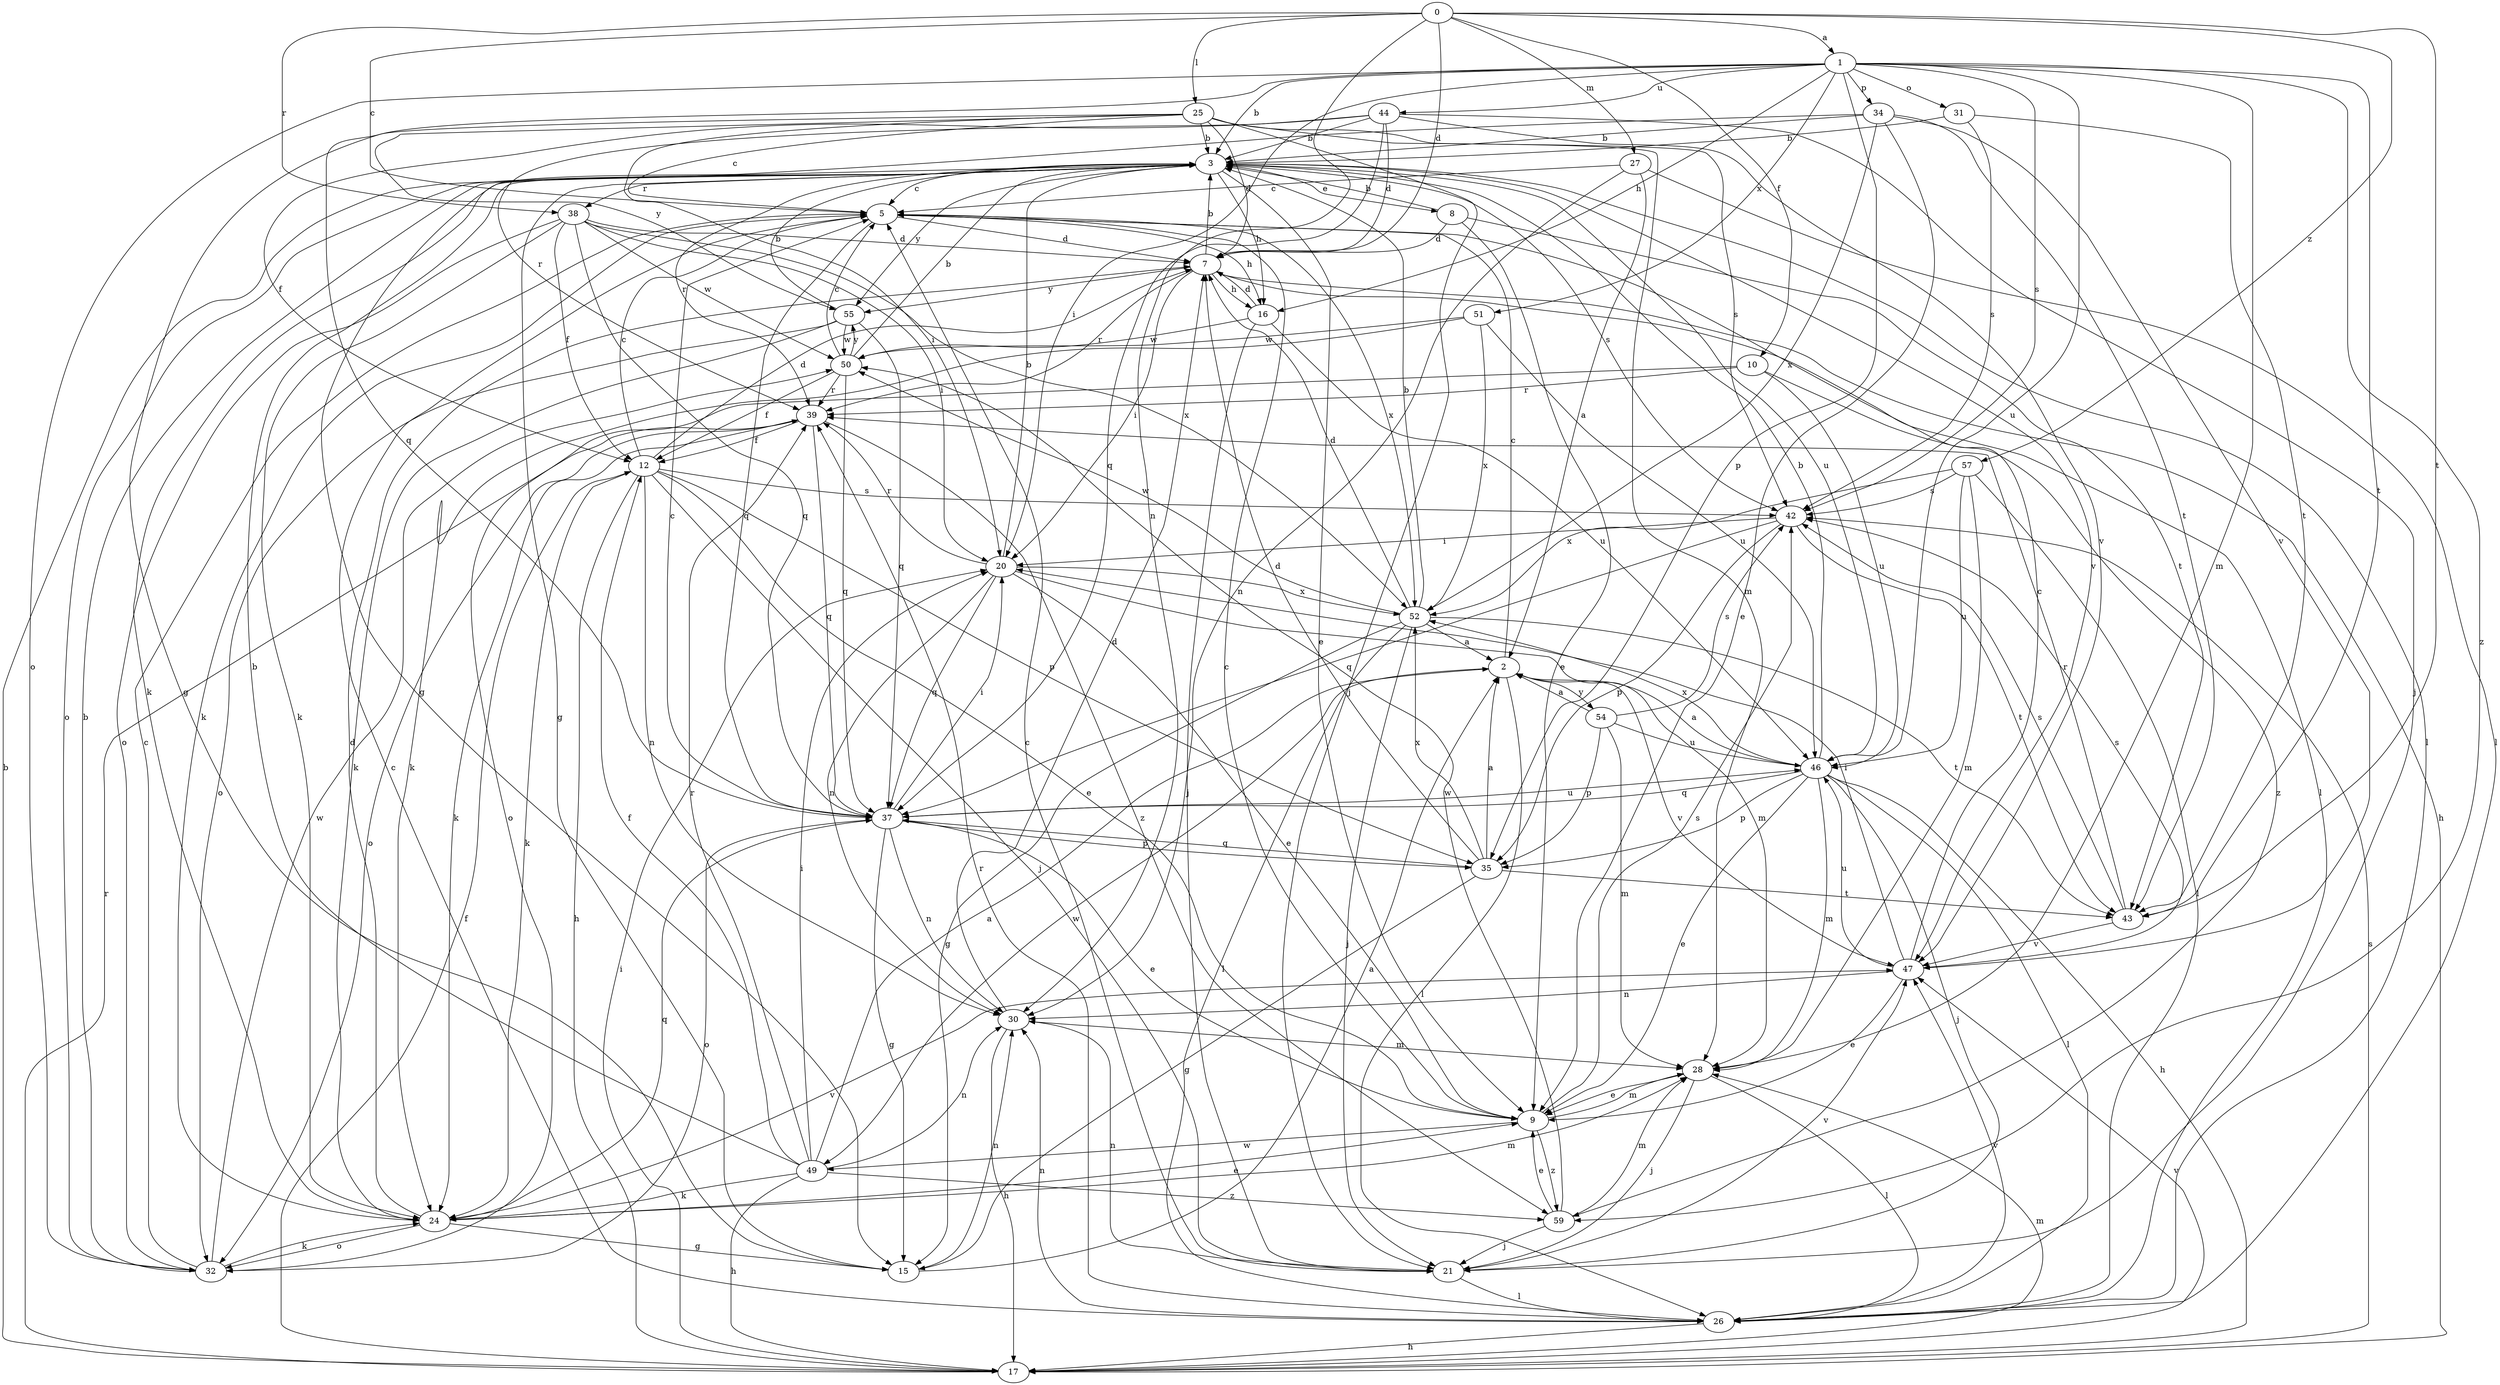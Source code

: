strict digraph  {
0;
1;
2;
3;
5;
7;
8;
9;
10;
12;
15;
16;
17;
20;
21;
24;
25;
26;
27;
28;
30;
31;
32;
34;
35;
37;
38;
39;
42;
43;
44;
46;
47;
49;
50;
51;
52;
54;
55;
57;
59;
0 -> 1  [label=a];
0 -> 5  [label=c];
0 -> 7  [label=d];
0 -> 10  [label=f];
0 -> 25  [label=l];
0 -> 27  [label=m];
0 -> 30  [label=n];
0 -> 38  [label=r];
0 -> 43  [label=t];
0 -> 57  [label=z];
1 -> 3  [label=b];
1 -> 16  [label=h];
1 -> 20  [label=i];
1 -> 28  [label=m];
1 -> 31  [label=o];
1 -> 32  [label=o];
1 -> 34  [label=p];
1 -> 35  [label=p];
1 -> 37  [label=q];
1 -> 42  [label=s];
1 -> 43  [label=t];
1 -> 44  [label=u];
1 -> 46  [label=u];
1 -> 51  [label=x];
1 -> 59  [label=z];
2 -> 5  [label=c];
2 -> 26  [label=l];
2 -> 47  [label=v];
2 -> 49  [label=w];
2 -> 54  [label=y];
3 -> 5  [label=c];
3 -> 8  [label=e];
3 -> 9  [label=e];
3 -> 15  [label=g];
3 -> 16  [label=h];
3 -> 24  [label=k];
3 -> 26  [label=l];
3 -> 32  [label=o];
3 -> 38  [label=r];
3 -> 39  [label=r];
3 -> 42  [label=s];
3 -> 46  [label=u];
3 -> 47  [label=v];
3 -> 55  [label=y];
5 -> 7  [label=d];
5 -> 16  [label=h];
5 -> 24  [label=k];
5 -> 37  [label=q];
5 -> 52  [label=x];
7 -> 3  [label=b];
7 -> 16  [label=h];
7 -> 17  [label=h];
7 -> 20  [label=i];
7 -> 26  [label=l];
7 -> 39  [label=r];
7 -> 55  [label=y];
8 -> 3  [label=b];
8 -> 7  [label=d];
8 -> 9  [label=e];
8 -> 43  [label=t];
9 -> 5  [label=c];
9 -> 28  [label=m];
9 -> 42  [label=s];
9 -> 49  [label=w];
9 -> 59  [label=z];
10 -> 32  [label=o];
10 -> 39  [label=r];
10 -> 46  [label=u];
10 -> 59  [label=z];
12 -> 5  [label=c];
12 -> 7  [label=d];
12 -> 9  [label=e];
12 -> 17  [label=h];
12 -> 21  [label=j];
12 -> 24  [label=k];
12 -> 30  [label=n];
12 -> 35  [label=p];
12 -> 42  [label=s];
15 -> 2  [label=a];
15 -> 30  [label=n];
16 -> 7  [label=d];
16 -> 21  [label=j];
16 -> 46  [label=u];
16 -> 50  [label=w];
17 -> 3  [label=b];
17 -> 12  [label=f];
17 -> 20  [label=i];
17 -> 28  [label=m];
17 -> 39  [label=r];
17 -> 42  [label=s];
17 -> 47  [label=v];
20 -> 3  [label=b];
20 -> 9  [label=e];
20 -> 28  [label=m];
20 -> 30  [label=n];
20 -> 37  [label=q];
20 -> 39  [label=r];
20 -> 52  [label=x];
21 -> 5  [label=c];
21 -> 26  [label=l];
21 -> 30  [label=n];
21 -> 47  [label=v];
24 -> 7  [label=d];
24 -> 9  [label=e];
24 -> 15  [label=g];
24 -> 28  [label=m];
24 -> 32  [label=o];
24 -> 37  [label=q];
24 -> 47  [label=v];
25 -> 3  [label=b];
25 -> 5  [label=c];
25 -> 7  [label=d];
25 -> 15  [label=g];
25 -> 20  [label=i];
25 -> 21  [label=j];
25 -> 28  [label=m];
25 -> 42  [label=s];
25 -> 55  [label=y];
26 -> 5  [label=c];
26 -> 17  [label=h];
26 -> 30  [label=n];
26 -> 39  [label=r];
26 -> 47  [label=v];
27 -> 2  [label=a];
27 -> 5  [label=c];
27 -> 26  [label=l];
27 -> 30  [label=n];
28 -> 9  [label=e];
28 -> 21  [label=j];
28 -> 26  [label=l];
30 -> 7  [label=d];
30 -> 17  [label=h];
30 -> 28  [label=m];
31 -> 3  [label=b];
31 -> 42  [label=s];
31 -> 43  [label=t];
32 -> 3  [label=b];
32 -> 5  [label=c];
32 -> 24  [label=k];
32 -> 50  [label=w];
34 -> 3  [label=b];
34 -> 9  [label=e];
34 -> 15  [label=g];
34 -> 43  [label=t];
34 -> 47  [label=v];
34 -> 52  [label=x];
35 -> 2  [label=a];
35 -> 7  [label=d];
35 -> 15  [label=g];
35 -> 37  [label=q];
35 -> 43  [label=t];
35 -> 52  [label=x];
37 -> 5  [label=c];
37 -> 9  [label=e];
37 -> 15  [label=g];
37 -> 20  [label=i];
37 -> 30  [label=n];
37 -> 32  [label=o];
37 -> 35  [label=p];
37 -> 46  [label=u];
38 -> 7  [label=d];
38 -> 12  [label=f];
38 -> 20  [label=i];
38 -> 24  [label=k];
38 -> 32  [label=o];
38 -> 37  [label=q];
38 -> 50  [label=w];
38 -> 52  [label=x];
39 -> 12  [label=f];
39 -> 24  [label=k];
39 -> 32  [label=o];
39 -> 37  [label=q];
39 -> 59  [label=z];
42 -> 20  [label=i];
42 -> 35  [label=p];
42 -> 37  [label=q];
42 -> 43  [label=t];
43 -> 39  [label=r];
43 -> 42  [label=s];
43 -> 47  [label=v];
44 -> 3  [label=b];
44 -> 7  [label=d];
44 -> 12  [label=f];
44 -> 21  [label=j];
44 -> 37  [label=q];
44 -> 39  [label=r];
44 -> 47  [label=v];
46 -> 2  [label=a];
46 -> 3  [label=b];
46 -> 9  [label=e];
46 -> 17  [label=h];
46 -> 21  [label=j];
46 -> 26  [label=l];
46 -> 28  [label=m];
46 -> 35  [label=p];
46 -> 37  [label=q];
46 -> 52  [label=x];
47 -> 5  [label=c];
47 -> 9  [label=e];
47 -> 20  [label=i];
47 -> 30  [label=n];
47 -> 42  [label=s];
47 -> 46  [label=u];
49 -> 2  [label=a];
49 -> 3  [label=b];
49 -> 12  [label=f];
49 -> 17  [label=h];
49 -> 20  [label=i];
49 -> 24  [label=k];
49 -> 30  [label=n];
49 -> 39  [label=r];
49 -> 59  [label=z];
50 -> 3  [label=b];
50 -> 5  [label=c];
50 -> 12  [label=f];
50 -> 37  [label=q];
50 -> 39  [label=r];
50 -> 55  [label=y];
51 -> 24  [label=k];
51 -> 46  [label=u];
51 -> 50  [label=w];
51 -> 52  [label=x];
52 -> 2  [label=a];
52 -> 3  [label=b];
52 -> 7  [label=d];
52 -> 15  [label=g];
52 -> 21  [label=j];
52 -> 26  [label=l];
52 -> 43  [label=t];
52 -> 50  [label=w];
54 -> 2  [label=a];
54 -> 28  [label=m];
54 -> 35  [label=p];
54 -> 42  [label=s];
54 -> 46  [label=u];
55 -> 3  [label=b];
55 -> 24  [label=k];
55 -> 32  [label=o];
55 -> 37  [label=q];
55 -> 50  [label=w];
57 -> 26  [label=l];
57 -> 28  [label=m];
57 -> 42  [label=s];
57 -> 46  [label=u];
57 -> 52  [label=x];
59 -> 9  [label=e];
59 -> 21  [label=j];
59 -> 28  [label=m];
59 -> 50  [label=w];
}
